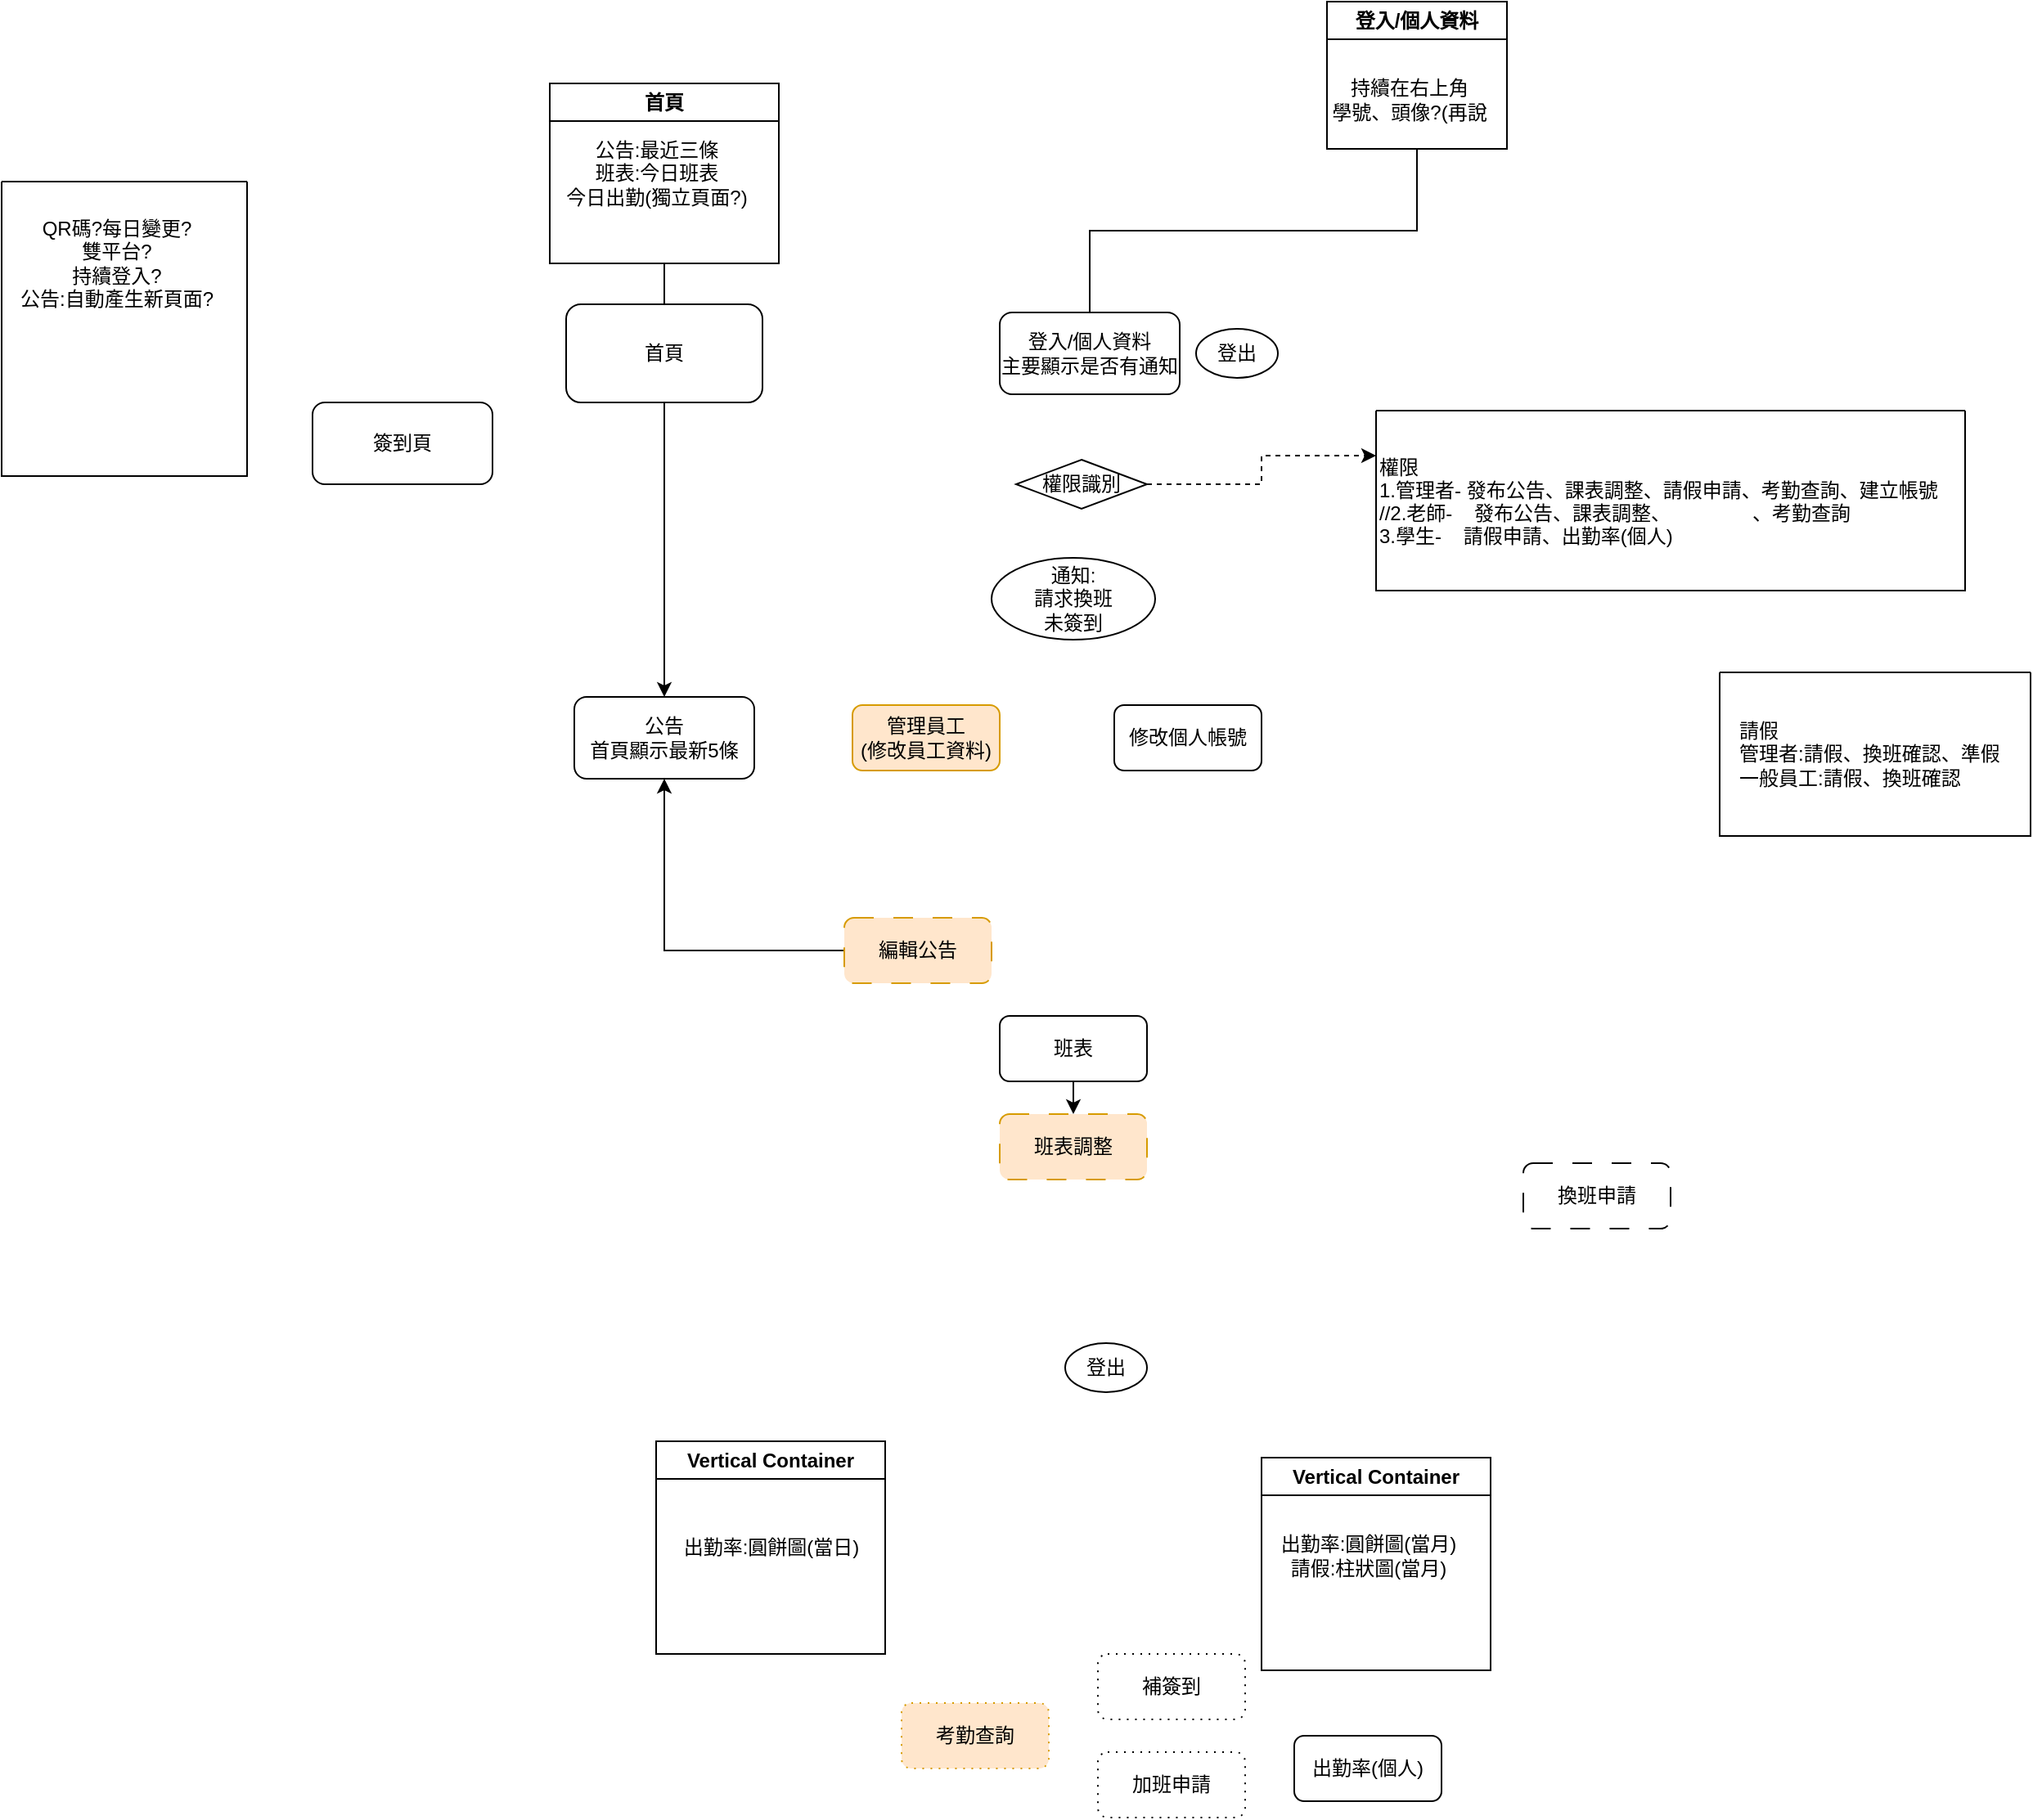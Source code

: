 <mxfile version="27.1.4">
  <diagram name="第 1 页" id="KcsCPuVRccA3-YZ6nfQP">
    <mxGraphModel dx="1471" dy="1536" grid="1" gridSize="10" guides="1" tooltips="1" connect="1" arrows="0" fold="1" page="0" pageScale="1" pageWidth="827" pageHeight="1169" background="none" math="0" shadow="0">
      <root>
        <mxCell id="0" />
        <mxCell id="1" parent="0" />
        <mxCell id="HeBUyqX_dZ0bGzKuI19q-1" style="edgeStyle=orthogonalEdgeStyle;rounded=0;orthogonalLoop=1;jettySize=auto;html=1;exitX=0.5;exitY=1;exitDx=0;exitDy=0;entryX=0.5;entryY=0;entryDx=0;entryDy=0;" edge="1" parent="1" source="JKeBqNWXjQjxaJ3em_yk-1" target="JKeBqNWXjQjxaJ3em_yk-4">
          <mxGeometry relative="1" as="geometry" />
        </mxCell>
        <mxCell id="JKeBqNWXjQjxaJ3em_yk-1" value="首頁" style="rounded=1;whiteSpace=wrap;html=1;" parent="1" vertex="1">
          <mxGeometry x="325" y="5" width="120" height="60" as="geometry" />
        </mxCell>
        <mxCell id="JKeBqNWXjQjxaJ3em_yk-2" value="簽到頁" style="rounded=1;whiteSpace=wrap;html=1;" parent="1" vertex="1">
          <mxGeometry x="170" y="65" width="110" height="50" as="geometry" />
        </mxCell>
        <mxCell id="JKeBqNWXjQjxaJ3em_yk-4" value="公告&lt;br&gt;首頁顯示最新5條" style="rounded=1;whiteSpace=wrap;html=1;" parent="1" vertex="1">
          <mxGeometry x="330" y="245" width="110" height="50" as="geometry" />
        </mxCell>
        <mxCell id="JKeBqNWXjQjxaJ3em_yk-8" value="登入/個人資料&lt;div&gt;主要顯示是否有通知&lt;/div&gt;" style="rounded=1;whiteSpace=wrap;html=1;" parent="1" vertex="1">
          <mxGeometry x="590" y="10" width="110" height="50" as="geometry" />
        </mxCell>
        <mxCell id="JKeBqNWXjQjxaJ3em_yk-9" value="登出" style="ellipse;whiteSpace=wrap;html=1;" parent="1" vertex="1">
          <mxGeometry x="710" y="20" width="50" height="30" as="geometry" />
        </mxCell>
        <mxCell id="an5DiUaol9ZiSNuQ8crz-15" style="edgeStyle=orthogonalEdgeStyle;rounded=0;orthogonalLoop=1;jettySize=auto;html=1;exitX=1;exitY=0.5;exitDx=0;exitDy=0;entryX=0;entryY=0.25;entryDx=0;entryDy=0;dashed=1;" parent="1" source="JKeBqNWXjQjxaJ3em_yk-11" target="JKeBqNWXjQjxaJ3em_yk-33" edge="1">
          <mxGeometry relative="1" as="geometry" />
        </mxCell>
        <mxCell id="JKeBqNWXjQjxaJ3em_yk-11" value="權限識別" style="rhombus;whiteSpace=wrap;html=1;" parent="1" vertex="1">
          <mxGeometry x="600" y="100" width="80" height="30" as="geometry" />
        </mxCell>
        <mxCell id="JKeBqNWXjQjxaJ3em_yk-12" value="換班申請" style="rounded=1;whiteSpace=wrap;html=1;dashed=1;dashPattern=12 12;" parent="1" vertex="1">
          <mxGeometry x="910" y="530" width="90" height="40" as="geometry" />
        </mxCell>
        <mxCell id="HeBUyqX_dZ0bGzKuI19q-6" style="edgeStyle=orthogonalEdgeStyle;rounded=0;orthogonalLoop=1;jettySize=auto;html=1;exitX=0;exitY=0.5;exitDx=0;exitDy=0;entryX=0.5;entryY=1;entryDx=0;entryDy=0;" edge="1" parent="1" source="JKeBqNWXjQjxaJ3em_yk-14" target="JKeBqNWXjQjxaJ3em_yk-4">
          <mxGeometry relative="1" as="geometry" />
        </mxCell>
        <mxCell id="JKeBqNWXjQjxaJ3em_yk-14" value="編輯公告" style="rounded=1;whiteSpace=wrap;html=1;fillColor=#ffe6cc;strokeColor=#d79b00;dashed=1;dashPattern=12 12;" parent="1" vertex="1">
          <mxGeometry x="495" y="380" width="90" height="40" as="geometry" />
        </mxCell>
        <mxCell id="JKeBqNWXjQjxaJ3em_yk-16" value="登出" style="ellipse;whiteSpace=wrap;html=1;" parent="1" vertex="1">
          <mxGeometry x="630" y="640" width="50" height="30" as="geometry" />
        </mxCell>
        <mxCell id="JKeBqNWXjQjxaJ3em_yk-17" value="出勤率(個人)" style="rounded=1;whiteSpace=wrap;html=1;" parent="1" vertex="1">
          <mxGeometry x="770" y="880" width="90" height="40" as="geometry" />
        </mxCell>
        <mxCell id="JKeBqNWXjQjxaJ3em_yk-18" value="考勤查詢" style="rounded=1;whiteSpace=wrap;html=1;fillColor=#ffe6cc;strokeColor=#d79b00;dashed=1;dashPattern=1 4;" parent="1" vertex="1">
          <mxGeometry x="530" y="860" width="90" height="40" as="geometry" />
        </mxCell>
        <mxCell id="JKeBqNWXjQjxaJ3em_yk-19" value="班表調整" style="rounded=1;whiteSpace=wrap;html=1;fillColor=#ffe6cc;strokeColor=#d79b00;dashed=1;dashPattern=12 12;" parent="1" vertex="1">
          <mxGeometry x="590" y="500" width="90" height="40" as="geometry" />
        </mxCell>
        <mxCell id="JKeBqNWXjQjxaJ3em_yk-30" value="" style="swimlane;startSize=0;" parent="1" vertex="1">
          <mxGeometry x="-20" y="-70" width="150" height="180" as="geometry">
            <mxRectangle x="40" y="80" width="50" height="40" as="alternateBounds" />
          </mxGeometry>
        </mxCell>
        <mxCell id="JKeBqNWXjQjxaJ3em_yk-20" value="QR碼?每日變更?&lt;div&gt;雙平台?&lt;br&gt;持續登入?&lt;br&gt;&lt;/div&gt;&lt;div&gt;公告:自動產生新頁面?&lt;/div&gt;" style="text;html=1;align=center;verticalAlign=middle;resizable=0;points=[];autosize=1;strokeColor=none;fillColor=none;" parent="JKeBqNWXjQjxaJ3em_yk-30" vertex="1">
          <mxGeometry y="15" width="140" height="70" as="geometry" />
        </mxCell>
        <mxCell id="JKeBqNWXjQjxaJ3em_yk-33" value="" style="swimlane;startSize=0;" parent="1" vertex="1">
          <mxGeometry x="820" y="70" width="360" height="110" as="geometry" />
        </mxCell>
        <mxCell id="JKeBqNWXjQjxaJ3em_yk-34" value="權限&#xa;1.管理者- 發布公告、課表調整、請假申請、考勤查詢、建立帳號&#xa;//2.老師-    發布公告、課表調整、               、考勤查詢&#xa;3.學生-    請假申請、出勤率(個人)" style="text;align=left;verticalAlign=middle;resizable=0;points=[];autosize=1;strokeColor=none;fillColor=none;rotation=0;spacing=2;spacingRight=0;" parent="JKeBqNWXjQjxaJ3em_yk-33" vertex="1">
          <mxGeometry y="20" width="360" height="70" as="geometry" />
        </mxCell>
        <mxCell id="an5DiUaol9ZiSNuQ8crz-3" value="Vertical Container" style="swimlane;whiteSpace=wrap;html=1;" parent="1" vertex="1">
          <mxGeometry x="750" y="710" width="140" height="130" as="geometry" />
        </mxCell>
        <mxCell id="an5DiUaol9ZiSNuQ8crz-2" value="出勤率:圓餅圖(當月)&lt;div&gt;&lt;span style=&quot;background-color: transparent; color: light-dark(rgb(0, 0, 0), rgb(255, 255, 255));&quot;&gt;請假&lt;/span&gt;&lt;span style=&quot;background-color: transparent; color: light-dark(rgb(0, 0, 0), rgb(255, 255, 255));&quot;&gt;:柱狀圖(當月)&lt;/span&gt;&lt;/div&gt;" style="text;html=1;align=center;verticalAlign=middle;resizable=0;points=[];autosize=1;strokeColor=none;fillColor=none;" parent="an5DiUaol9ZiSNuQ8crz-3" vertex="1">
          <mxGeometry y="40" width="130" height="40" as="geometry" />
        </mxCell>
        <mxCell id="an5DiUaol9ZiSNuQ8crz-4" value="Vertical Container" style="swimlane;whiteSpace=wrap;html=1;" parent="1" vertex="1">
          <mxGeometry x="380" y="700" width="140" height="130" as="geometry" />
        </mxCell>
        <mxCell id="an5DiUaol9ZiSNuQ8crz-5" value="&lt;div&gt;出勤率:圓餅圖(當日)&lt;/div&gt;" style="text;html=1;align=center;verticalAlign=middle;resizable=0;points=[];autosize=1;strokeColor=none;fillColor=none;" parent="an5DiUaol9ZiSNuQ8crz-4" vertex="1">
          <mxGeometry x="5" y="50" width="130" height="30" as="geometry" />
        </mxCell>
        <mxCell id="an5DiUaol9ZiSNuQ8crz-14" style="rounded=0;orthogonalLoop=1;jettySize=auto;html=1;exitX=0.5;exitY=1;exitDx=0;exitDy=0;entryX=0.5;entryY=0;entryDx=0;entryDy=0;edgeStyle=elbowEdgeStyle;endArrow=none;startFill=0;" parent="1" source="an5DiUaol9ZiSNuQ8crz-6" target="JKeBqNWXjQjxaJ3em_yk-1" edge="1">
          <mxGeometry relative="1" as="geometry" />
        </mxCell>
        <mxCell id="an5DiUaol9ZiSNuQ8crz-6" value="首頁" style="swimlane;whiteSpace=wrap;html=1;" parent="1" vertex="1">
          <mxGeometry x="315" y="-130" width="140" height="110" as="geometry" />
        </mxCell>
        <mxCell id="an5DiUaol9ZiSNuQ8crz-8" value="公告:最近三條&lt;div&gt;班表:今日班表&lt;/div&gt;&lt;div&gt;今日出勤(獨立頁面?)&lt;/div&gt;" style="text;html=1;align=center;verticalAlign=middle;resizable=0;points=[];autosize=1;strokeColor=none;fillColor=none;" parent="an5DiUaol9ZiSNuQ8crz-6" vertex="1">
          <mxGeometry y="25" width="130" height="60" as="geometry" />
        </mxCell>
        <mxCell id="an5DiUaol9ZiSNuQ8crz-16" style="edgeStyle=orthogonalEdgeStyle;rounded=0;orthogonalLoop=1;jettySize=auto;html=1;exitX=0.5;exitY=1;exitDx=0;exitDy=0;entryX=0.5;entryY=0;entryDx=0;entryDy=0;endArrow=none;startFill=0;" parent="1" source="an5DiUaol9ZiSNuQ8crz-9" target="JKeBqNWXjQjxaJ3em_yk-8" edge="1">
          <mxGeometry relative="1" as="geometry" />
        </mxCell>
        <mxCell id="an5DiUaol9ZiSNuQ8crz-9" value="登入/個人資料" style="swimlane;whiteSpace=wrap;html=1;" parent="1" vertex="1">
          <mxGeometry x="790" y="-180" width="110" height="90" as="geometry" />
        </mxCell>
        <mxCell id="an5DiUaol9ZiSNuQ8crz-10" value="&lt;div&gt;持續在右上角&lt;/div&gt;學號、頭像?(再說" style="text;html=1;align=center;verticalAlign=middle;resizable=0;points=[];autosize=1;strokeColor=none;fillColor=none;" parent="an5DiUaol9ZiSNuQ8crz-9" vertex="1">
          <mxGeometry x="-10" y="40" width="120" height="40" as="geometry" />
        </mxCell>
        <mxCell id="an5DiUaol9ZiSNuQ8crz-17" value="管理員工&lt;br&gt;(修改員工資料)" style="rounded=1;whiteSpace=wrap;html=1;fillColor=#ffe6cc;strokeColor=#d79b00;" parent="1" vertex="1">
          <mxGeometry x="500" y="250" width="90" height="40" as="geometry" />
        </mxCell>
        <mxCell id="HeBUyqX_dZ0bGzKuI19q-7" style="edgeStyle=orthogonalEdgeStyle;rounded=0;orthogonalLoop=1;jettySize=auto;html=1;exitX=0.5;exitY=1;exitDx=0;exitDy=0;entryX=0.5;entryY=0;entryDx=0;entryDy=0;" edge="1" parent="1" source="an5DiUaol9ZiSNuQ8crz-18" target="JKeBqNWXjQjxaJ3em_yk-19">
          <mxGeometry relative="1" as="geometry" />
        </mxCell>
        <mxCell id="an5DiUaol9ZiSNuQ8crz-18" value="班表" style="rounded=1;whiteSpace=wrap;html=1;" parent="1" vertex="1">
          <mxGeometry x="590" y="440" width="90" height="40" as="geometry" />
        </mxCell>
        <mxCell id="an5DiUaol9ZiSNuQ8crz-21" value="" style="swimlane;startSize=0;" parent="1" vertex="1">
          <mxGeometry x="1030" y="230" width="190" height="100" as="geometry" />
        </mxCell>
        <mxCell id="an5DiUaol9ZiSNuQ8crz-22" value="請假&lt;div&gt;管理者:請假、換班確認、準假&lt;/div&gt;&lt;div&gt;一般員工:請假、換班確認&lt;/div&gt;" style="text;html=1;align=left;verticalAlign=middle;resizable=0;points=[];autosize=1;strokeColor=none;fillColor=none;" parent="an5DiUaol9ZiSNuQ8crz-21" vertex="1">
          <mxGeometry x="10" y="20" width="180" height="60" as="geometry" />
        </mxCell>
        <mxCell id="HuT5ZroK48-bMEiyqUHC-2" value="補簽到" style="rounded=1;whiteSpace=wrap;html=1;dashed=1;dashPattern=1 4;" parent="1" vertex="1">
          <mxGeometry x="650" y="830" width="90" height="40" as="geometry" />
        </mxCell>
        <mxCell id="HuT5ZroK48-bMEiyqUHC-3" value="加班申請" style="rounded=1;whiteSpace=wrap;html=1;dashed=1;dashPattern=1 4;" parent="1" vertex="1">
          <mxGeometry x="650" y="890" width="90" height="40" as="geometry" />
        </mxCell>
        <mxCell id="HuT5ZroK48-bMEiyqUHC-5" value="通知:&lt;br&gt;請求換班&lt;br&gt;未簽到" style="ellipse;whiteSpace=wrap;html=1;" parent="1" vertex="1">
          <mxGeometry x="585" y="160" width="100" height="50" as="geometry" />
        </mxCell>
        <mxCell id="qe0T4hvB0G6LBK0HG2og-1" value="修改個人帳號" style="rounded=1;whiteSpace=wrap;html=1;" parent="1" vertex="1">
          <mxGeometry x="660" y="250" width="90" height="40" as="geometry" />
        </mxCell>
      </root>
    </mxGraphModel>
  </diagram>
</mxfile>
